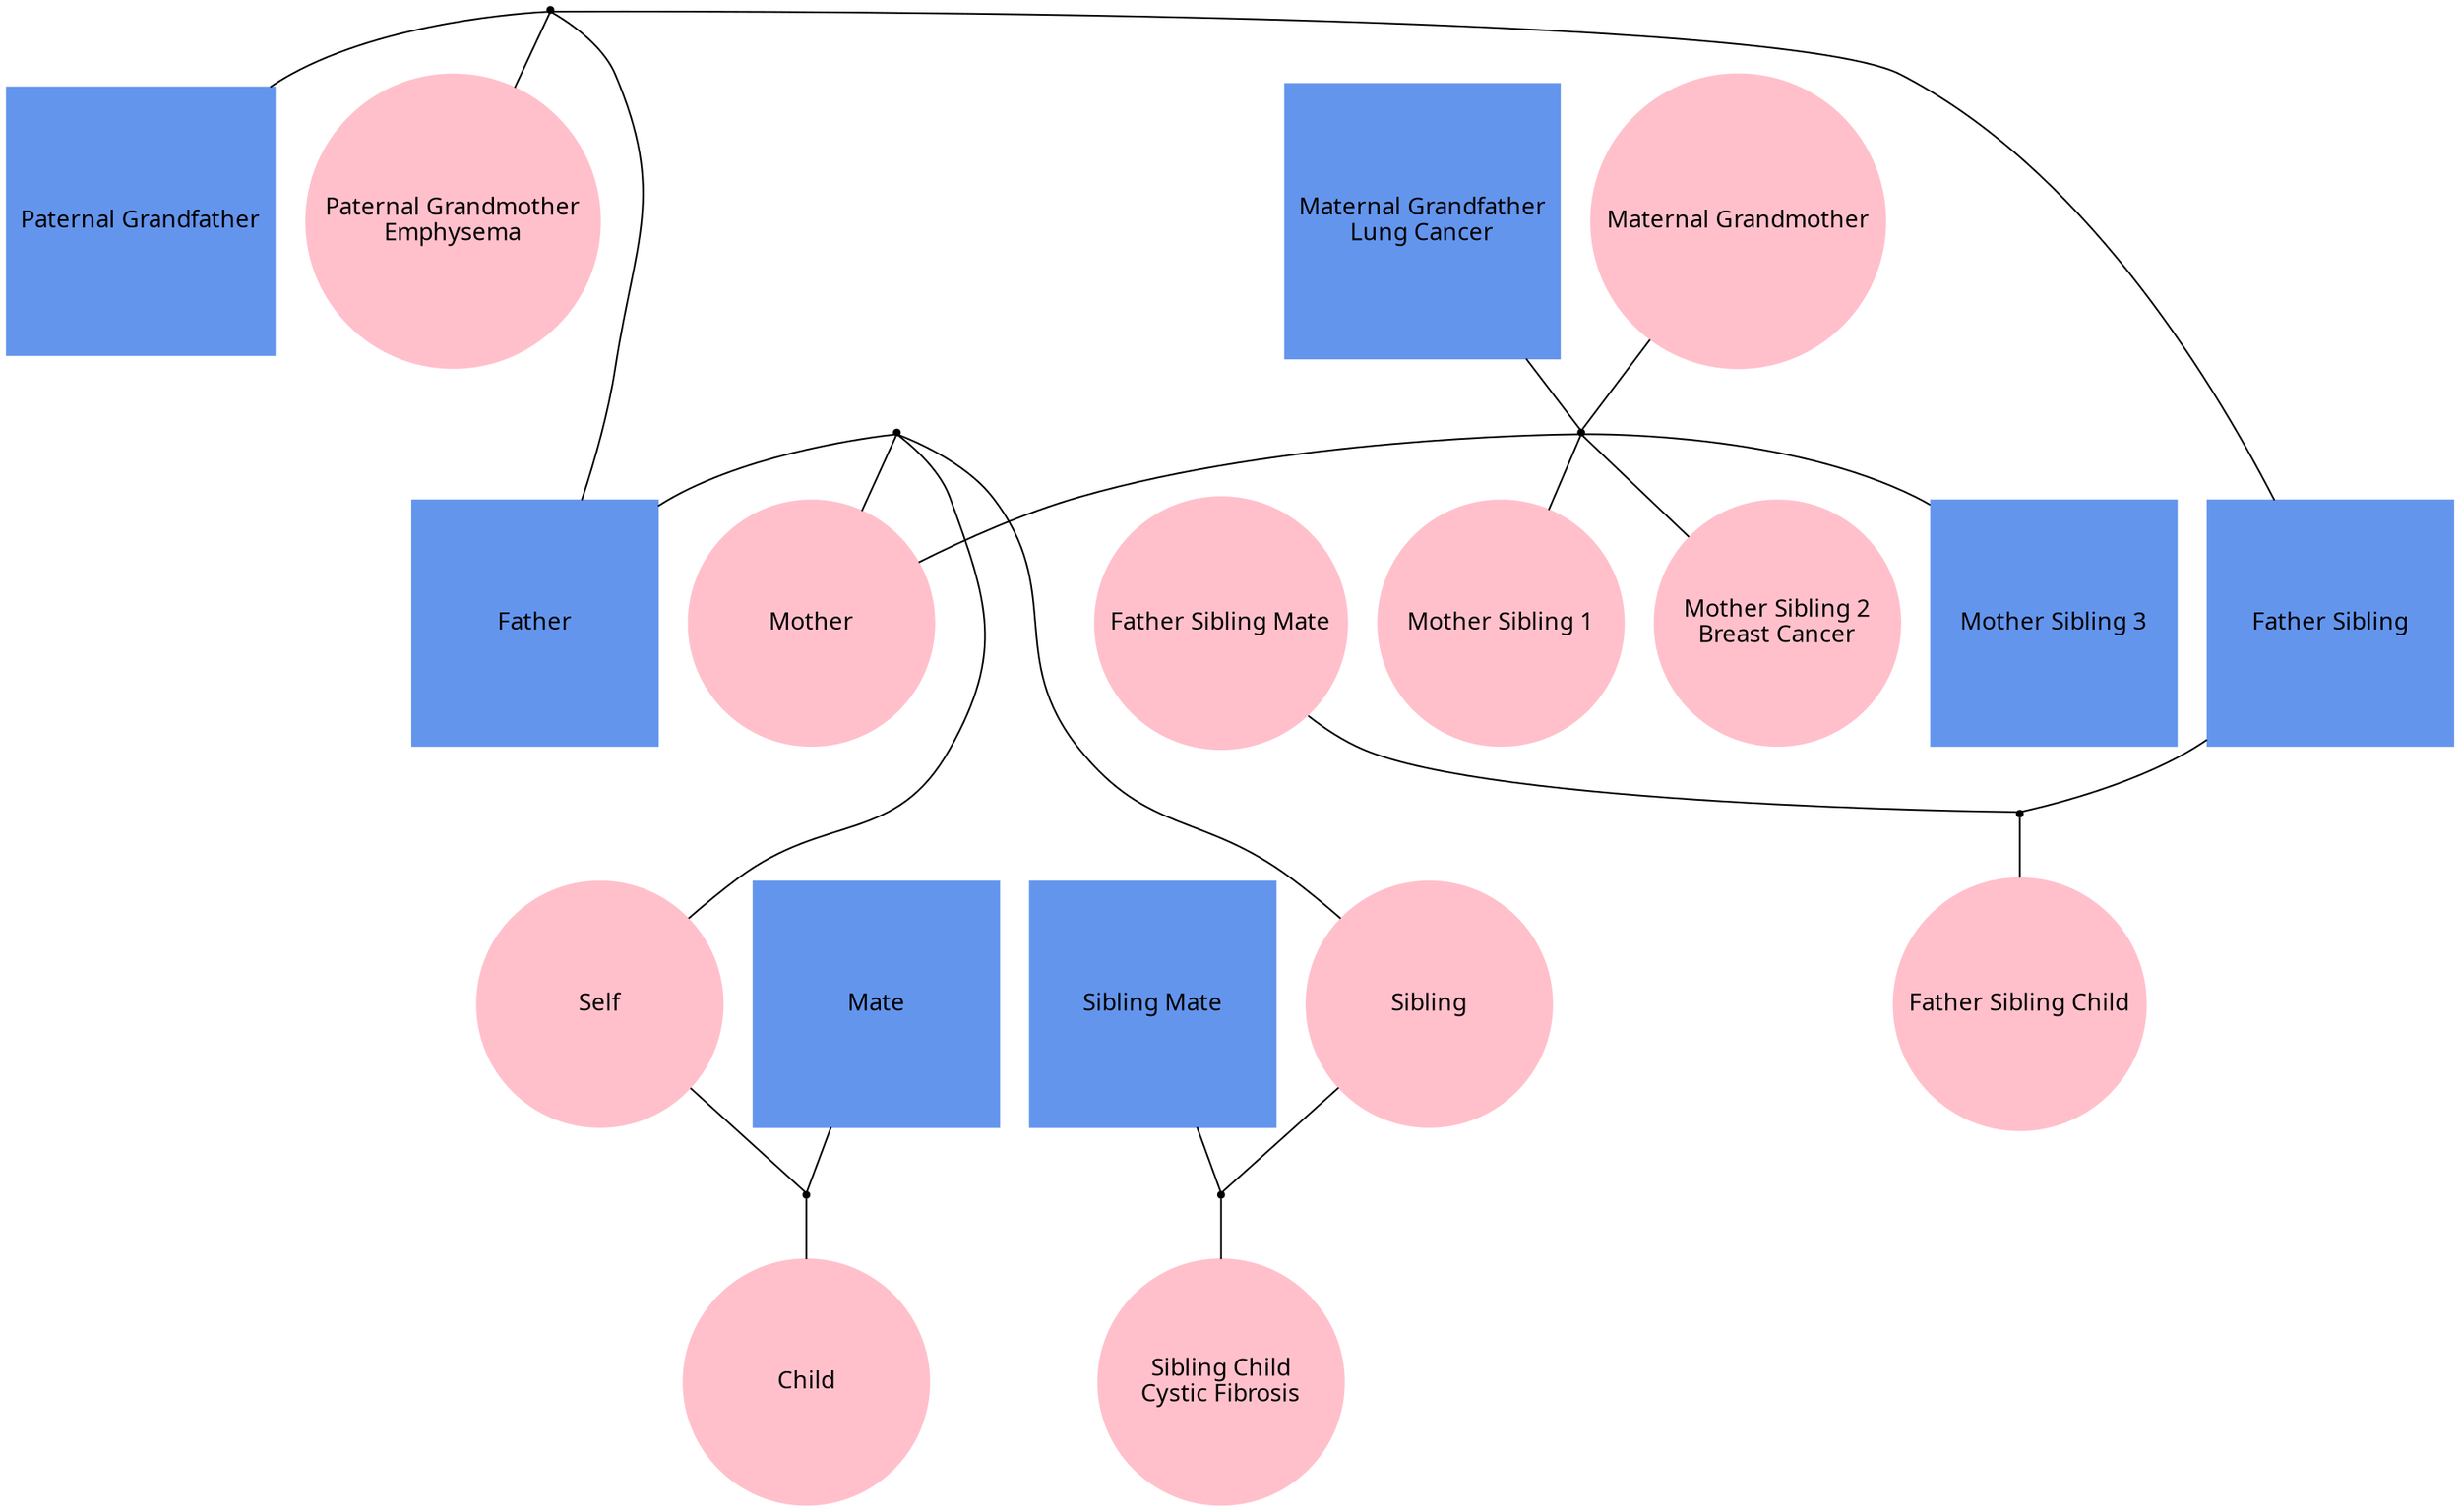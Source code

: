 
graph f10 {
ordering=out;

"Self" [fontname="helvetica:bold", width=2, shape=oval, style=filled, regular=1, color="pink"];
"Mate" [fontname="helvetica:bold", width=2, shape=box, style=filled, regular=1, color="cornflowerblue"];
"Child" [fontname="helvetica:bold", width=2, shape=oval, style=filled, regular=1, color="pink"];
"Sibling" [fontname="helvetica:bold", width=2, shape=oval, style=filled, regular=1, color="pink"];
"Sibling Mate" [fontname="helvetica:bold", width=2, shape=box, style=filled, regular=1, color="cornflowerblue"];
"Sibling Child\nCystic Fibrosis" [fontname="helvetica:bold", width=2, shape=oval, style=filled, regular=1, color="pink"];
"Father" [fontname="helvetica:bold", width=2, shape=box, style=filled, regular=1, color="cornflowerblue"];
"Father Sibling" [fontname="helvetica:bold", width=2, shape=box, style=filled, regular=1, color="cornflowerblue"];
"Father Sibling Mate" [fontname="helvetica:bold", width=2, shape=oval, style=filled, regular=1, color="pink"];
"Father Sibling Child" [fontname="helvetica:bold", width=2, shape=oval, style=filled, regular=1, color="pink"];
"Paternal Grandmother\nEmphysema" [fontname="helvetica:bold", width=2, shape=oval, style=filled, regular=1, color="pink"];
"Paternal Grandfather" [fontname="helvetica:bold", width=2, shape=box, style=filled, regular=1, color="cornflowerblue"];
"Mother" [fontname="helvetica:bold", width=2, shape=oval, style=filled, regular=1, color="pink"];
"Mother Sibling 1" [fontname="helvetica:bold", width=2, shape=oval, style=filled, regular=1, color="pink"];
"Mother Sibling 2\nBreast Cancer" [fontname="helvetica:bold", width=2, shape=oval, style=filled, regular=1, color="pink"];
"Mother Sibling 3" [fontname="helvetica:bold", width=2, shape=box, style=filled, regular=1, color="cornflowerblue"];
"Maternal Grandmother" [fontname="helvetica:bold", width=2, shape=oval, style=filled, regular=1, color="pink"];
"Maternal Grandfather\nLung Cancer" [fontname="helvetica:bold", width=2, shape=box, style=filled, regular=1, color="cornflowerblue"];

"mate+self" [shape=point];
"siblingmate+sibling" [shape=point];
"father+mother" [shape=point];
"fathersibling+fathersiblingmate" [shape=point];
"paternalgrandfather+paternalgrandmother" [shape=point];
"maternalgrandfather+maternalgrandmother" [shape=point];

"Mate" -- "mate+self" -- "Self";
"Sibling Mate" -- "siblingmate+sibling" -- "Sibling";
"Father" -- "father+mother" -- "Mother";
"Father Sibling" -- "fathersibling+fathersiblingmate" -- "Father Sibling Mate";
"Paternal Grandfather" -- "paternalgrandfather+paternalgrandmother" -- "Paternal Grandmother\nEmphysema";
"Maternal Grandfather\nLung Cancer" -- "maternalgrandfather+maternalgrandmother" -- "Maternal Grandmother";

"father+mother" -- "Self";
"mate+self" -- "Child";
"father+mother" -- "Sibling";
"siblingmate+sibling" -- "Sibling Child\nCystic Fibrosis";
"paternalgrandfather+paternalgrandmother" -- "Father";
"paternalgrandfather+paternalgrandmother" -- "Father Sibling";
"fathersibling+fathersiblingmate" -- "Father Sibling Child";
"maternalgrandfather+maternalgrandmother" -- "Mother";
"maternalgrandfather+maternalgrandmother" -- "Mother Sibling 1";
"maternalgrandfather+maternalgrandmother" -- "Mother Sibling 2\nBreast Cancer";
"maternalgrandfather+maternalgrandmother" -- "Mother Sibling 3";

{rank=same; "Paternal Grandmother\nEmphysema" "Paternal Grandfather" "Maternal Grandmother" "Maternal Grandfather\nLung Cancer"}
{rank=same; "Father" "Father Sibling" "Father Sibling Mate" "Mother" "Mother Sibling 1" "Mother Sibling 2\nBreast Cancer" "Mother Sibling 3"}
{rank=same; "Self" "Mate" "Sibling" "Sibling Mate" "Father Sibling Child"}
{rank=same; "Child" "Sibling Child\nCystic Fibrosis"}
}
    